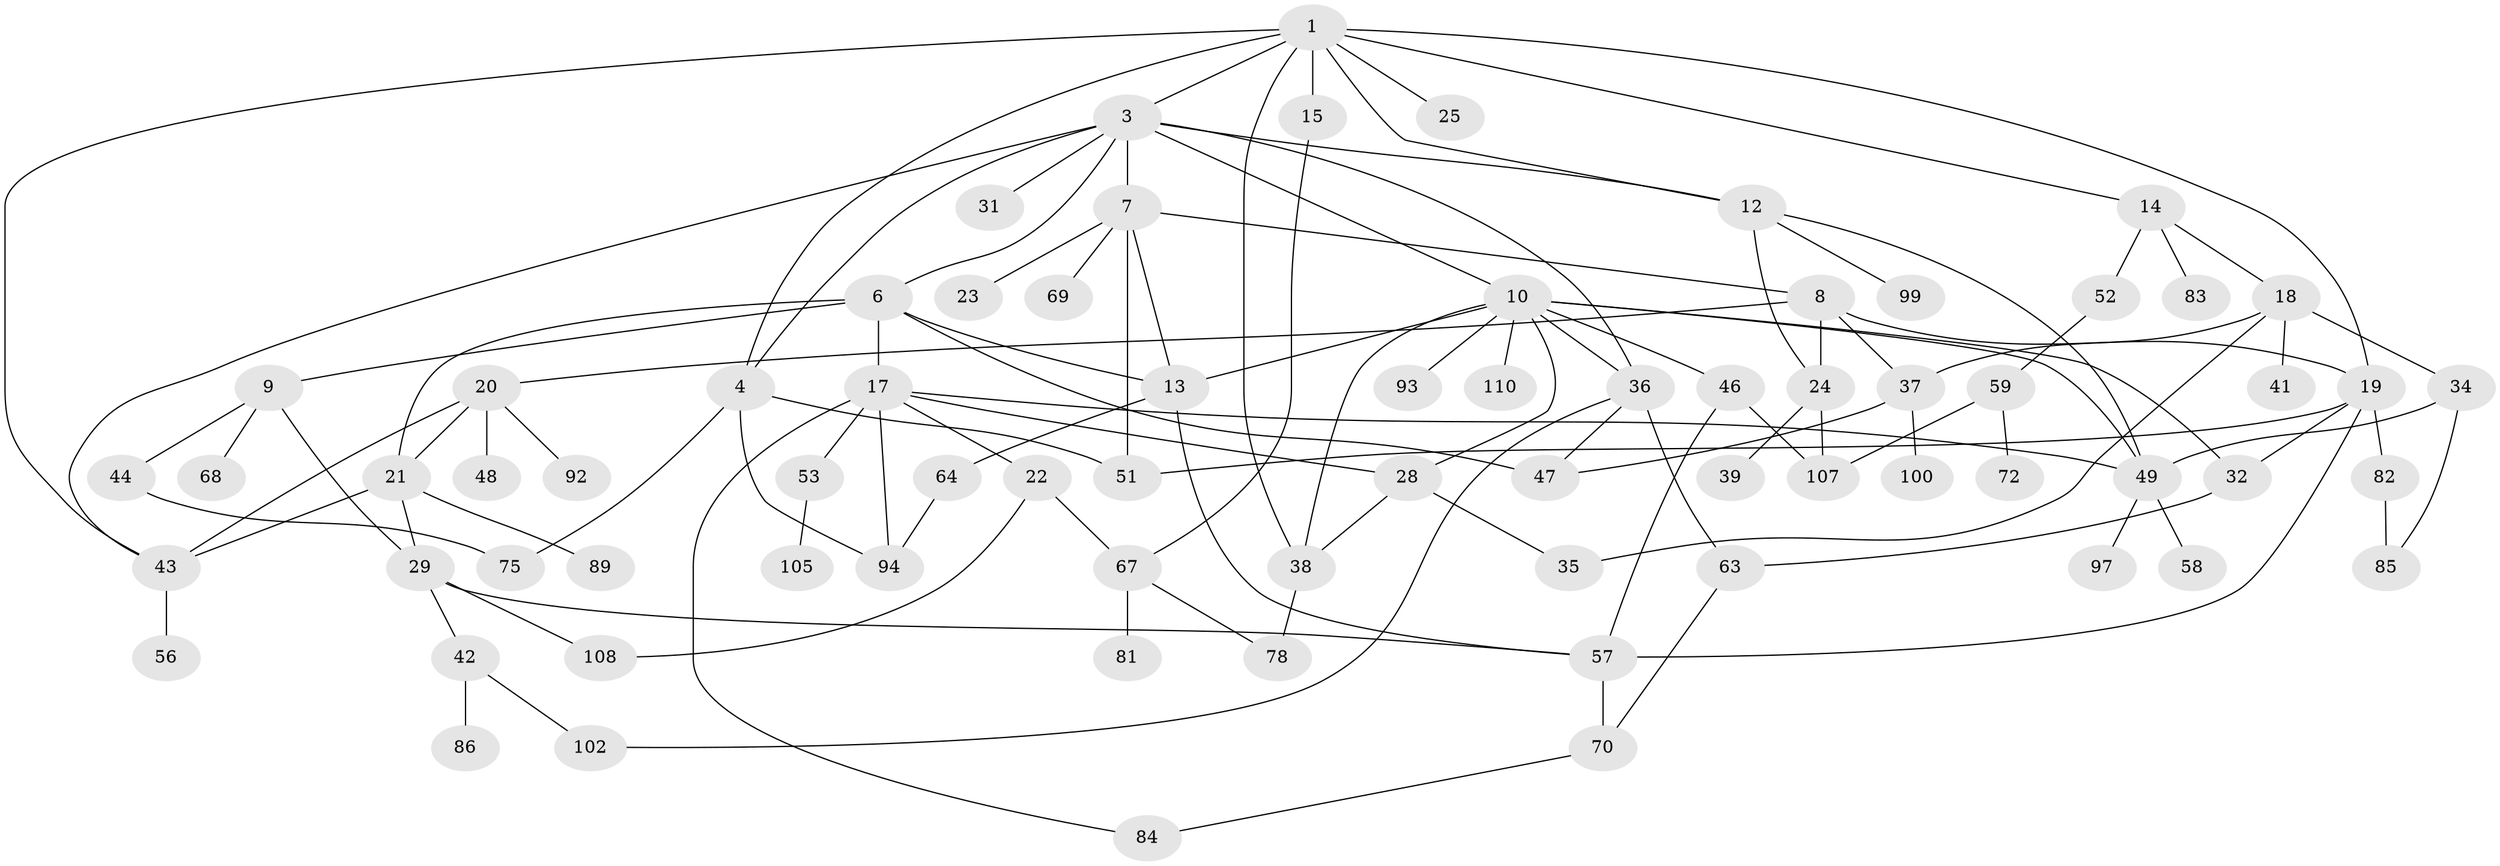 // original degree distribution, {7: 0.03636363636363636, 4: 0.1, 6: 0.03636363636363636, 5: 0.1, 1: 0.2818181818181818, 3: 0.2, 2: 0.24545454545454545}
// Generated by graph-tools (version 1.1) at 2025/41/03/06/25 10:41:30]
// undirected, 73 vertices, 113 edges
graph export_dot {
graph [start="1"]
  node [color=gray90,style=filled];
  1 [super="+2"];
  3 [super="+5"];
  4 [super="+71"];
  6 [super="+87"];
  7 [super="+73"];
  8 [super="+11"];
  9 [super="+16"];
  10 [super="+30"];
  12 [super="+26"];
  13 [super="+103"];
  14 [super="+33"];
  15;
  17 [super="+80"];
  18 [super="+27"];
  19 [super="+40"];
  20;
  21 [super="+88"];
  22 [super="+50"];
  23;
  24 [super="+65"];
  25;
  28 [super="+106"];
  29 [super="+104"];
  31;
  32 [super="+62"];
  34 [super="+95"];
  35 [super="+66"];
  36 [super="+45"];
  37 [super="+55"];
  38 [super="+91"];
  39;
  41;
  42;
  43 [super="+101"];
  44 [super="+54"];
  46 [super="+60"];
  47;
  48;
  49 [super="+77"];
  51 [super="+98"];
  52;
  53;
  56;
  57 [super="+90"];
  58;
  59 [super="+61"];
  63 [super="+74"];
  64 [super="+109"];
  67 [super="+76"];
  68;
  69;
  70;
  72 [super="+79"];
  75;
  78 [super="+96"];
  81;
  82;
  83;
  84;
  85;
  86;
  89;
  92;
  93;
  94;
  97;
  99;
  100;
  102;
  105;
  107;
  108;
  110;
  1 -- 3;
  1 -- 12;
  1 -- 14;
  1 -- 19;
  1 -- 25;
  1 -- 43;
  1 -- 4;
  1 -- 15;
  1 -- 38;
  3 -- 6;
  3 -- 7;
  3 -- 10;
  3 -- 31;
  3 -- 4;
  3 -- 36;
  3 -- 43;
  3 -- 12;
  4 -- 51;
  4 -- 94;
  4 -- 75;
  6 -- 9;
  6 -- 13;
  6 -- 17;
  6 -- 47;
  6 -- 21;
  7 -- 8;
  7 -- 23;
  7 -- 69;
  7 -- 13;
  7 -- 51;
  8 -- 20;
  8 -- 37;
  8 -- 19;
  8 -- 24;
  9 -- 29;
  9 -- 44;
  9 -- 68;
  10 -- 32;
  10 -- 38;
  10 -- 93;
  10 -- 13;
  10 -- 28;
  10 -- 46;
  10 -- 110;
  10 -- 36;
  10 -- 49;
  12 -- 24;
  12 -- 99;
  12 -- 49;
  13 -- 57;
  13 -- 64;
  14 -- 18;
  14 -- 52;
  14 -- 83;
  15 -- 67;
  17 -- 22;
  17 -- 28;
  17 -- 49;
  17 -- 53;
  17 -- 84;
  17 -- 94;
  18 -- 34 [weight=2];
  18 -- 41;
  18 -- 35;
  18 -- 37;
  19 -- 82;
  19 -- 57;
  19 -- 51;
  19 -- 32;
  20 -- 21;
  20 -- 48;
  20 -- 92;
  20 -- 43;
  21 -- 89;
  21 -- 29;
  21 -- 43;
  22 -- 67;
  22 -- 108;
  24 -- 39;
  24 -- 107;
  28 -- 35;
  28 -- 38;
  29 -- 42;
  29 -- 108;
  29 -- 57;
  32 -- 63;
  34 -- 85;
  34 -- 49;
  36 -- 63;
  36 -- 102;
  36 -- 47;
  37 -- 100;
  37 -- 47;
  38 -- 78;
  42 -- 86;
  42 -- 102;
  43 -- 56;
  44 -- 75;
  46 -- 107;
  46 -- 57;
  49 -- 58;
  49 -- 97;
  52 -- 59;
  53 -- 105;
  57 -- 70;
  59 -- 107;
  59 -- 72;
  63 -- 70;
  64 -- 94;
  67 -- 78;
  67 -- 81;
  70 -- 84;
  82 -- 85;
}
